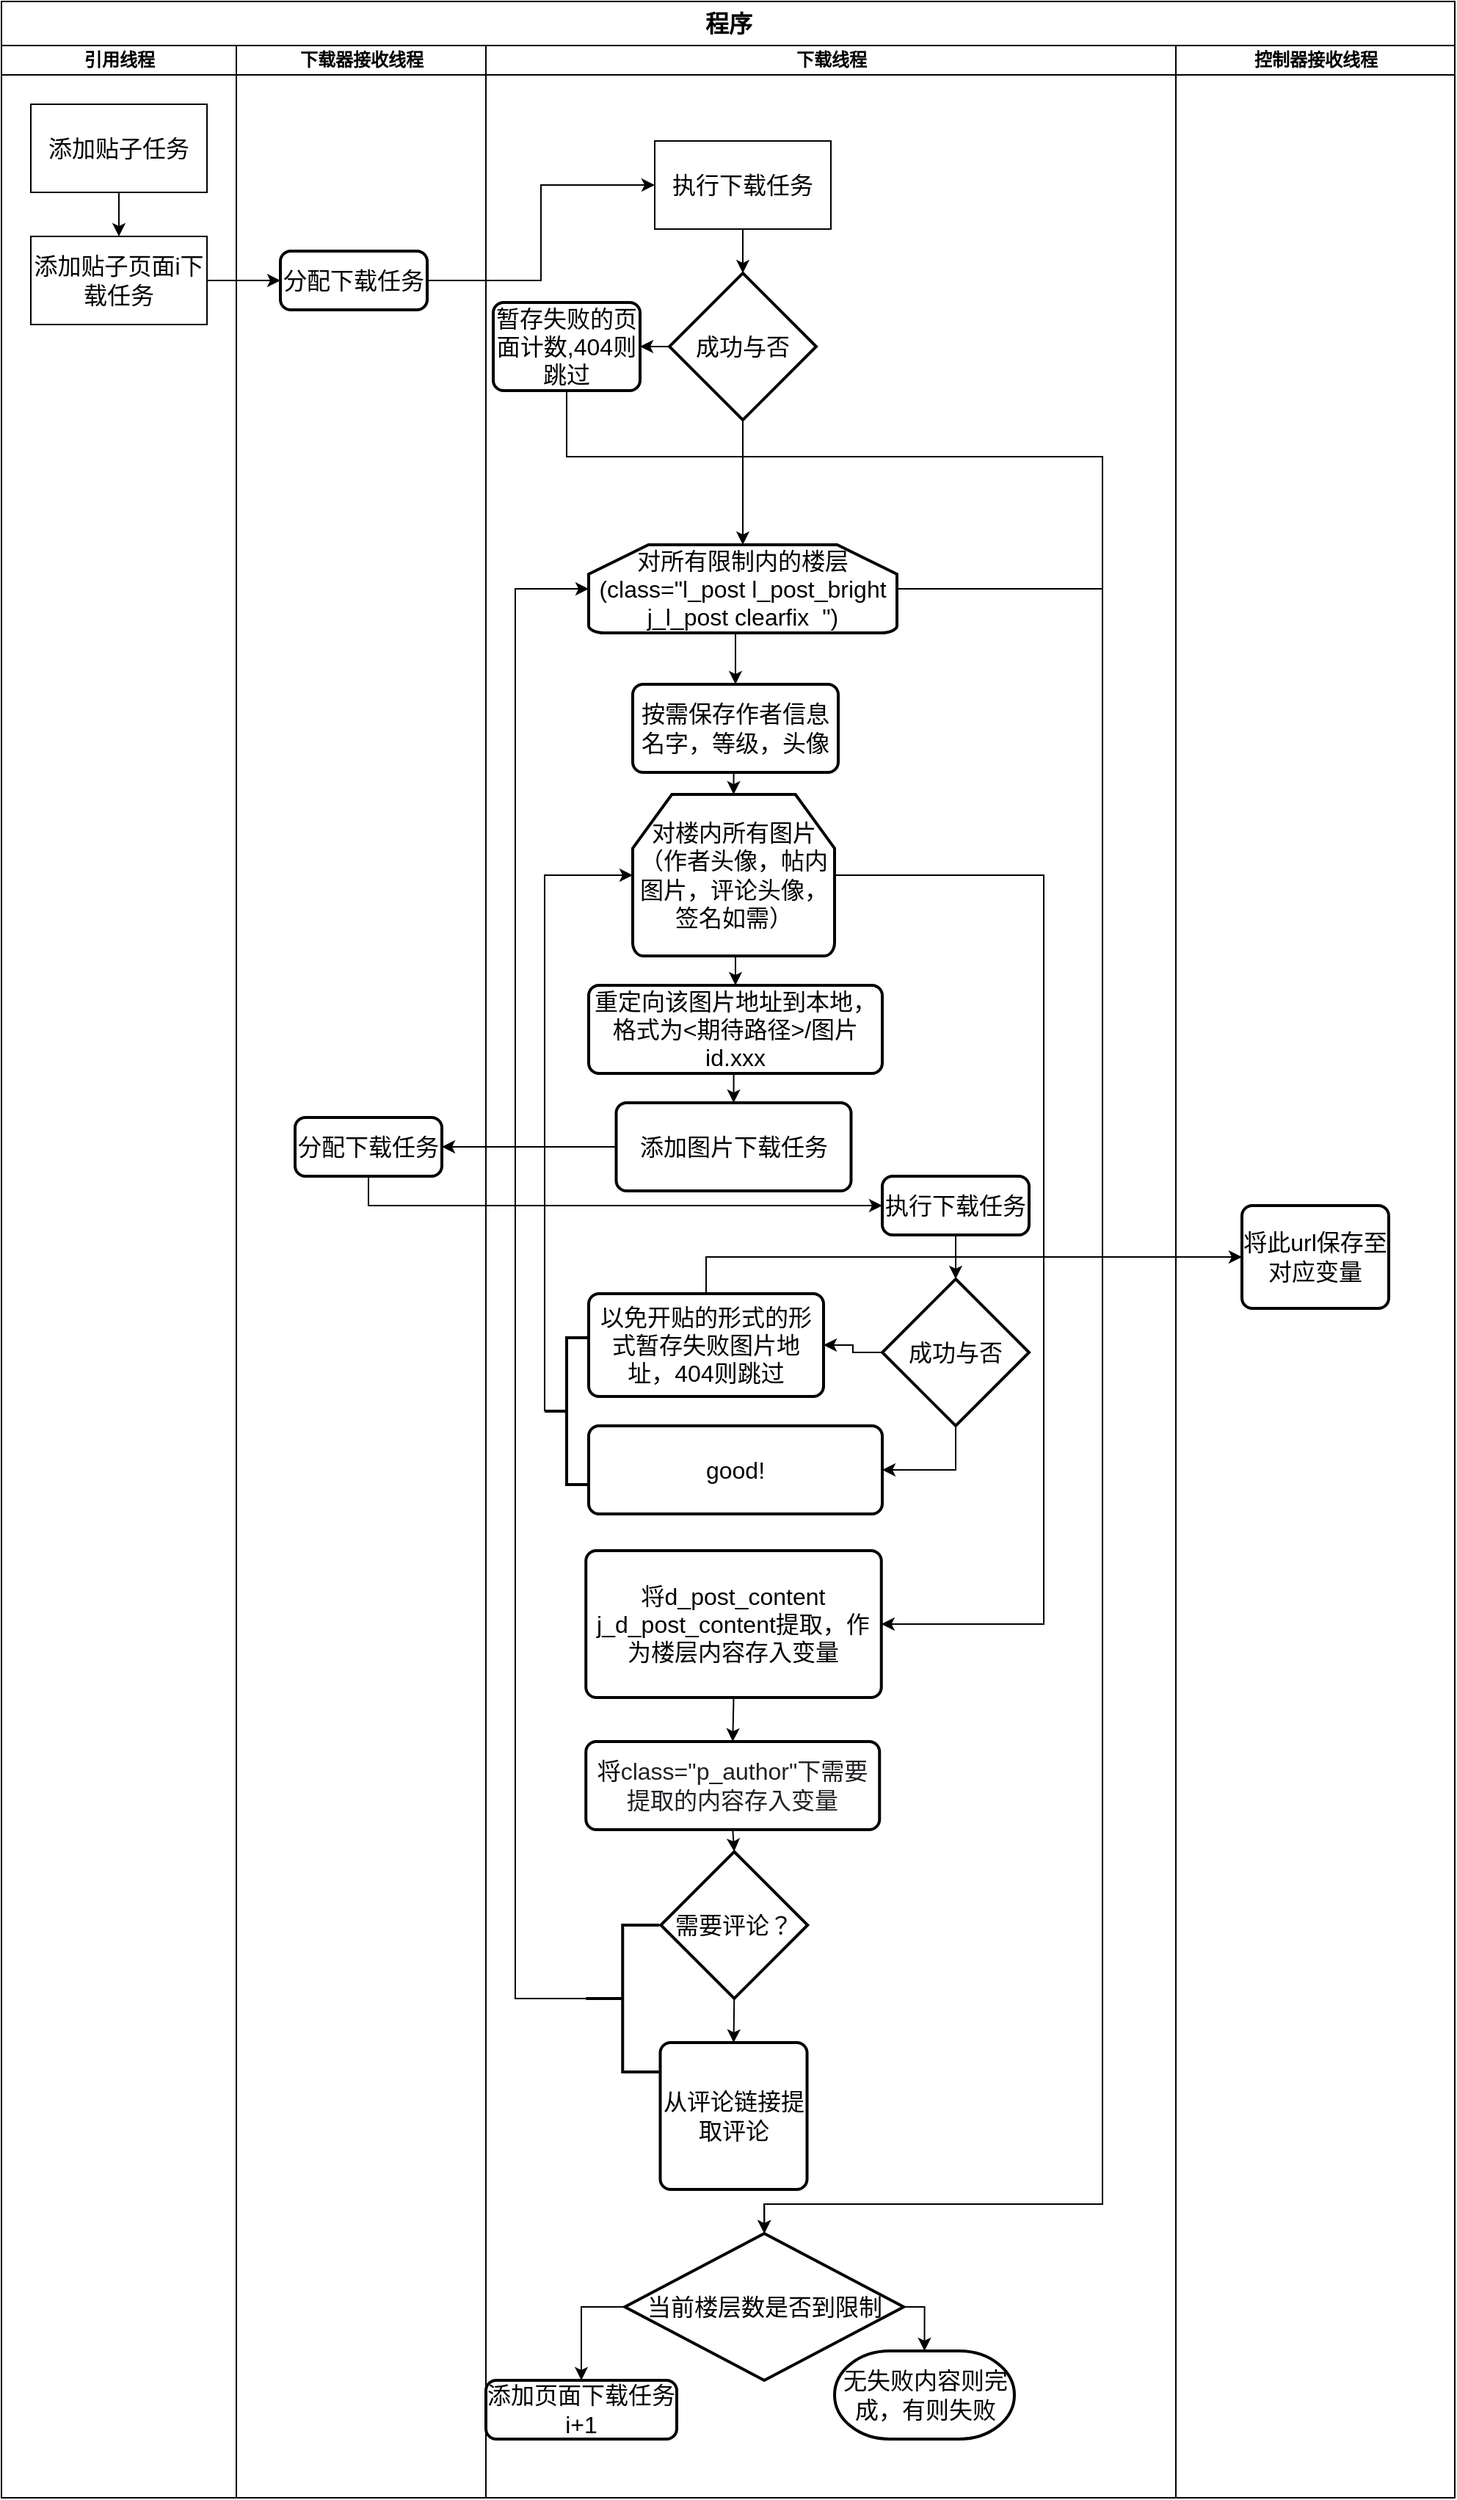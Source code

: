<mxfile version="16.1.2" type="device"><diagram name="Page-1" id="74e2e168-ea6b-b213-b513-2b3c1d86103e"><mxGraphModel dx="1038" dy="579" grid="1" gridSize="10" guides="1" tooltips="1" connect="1" arrows="1" fold="1" page="1" pageScale="1" pageWidth="1100" pageHeight="850" background="none" math="0" shadow="0"><root><mxCell id="0"/><mxCell id="1" parent="0"/><mxCell id="77e6c97f196da883-1" value="&lt;font style=&quot;font-size: 16px&quot;&gt;程序&lt;/font&gt;" style="swimlane;html=1;childLayout=stackLayout;startSize=30;rounded=0;shadow=0;labelBackgroundColor=none;strokeWidth=1;fontFamily=Verdana;fontSize=8;align=center;" parent="1" vertex="1"><mxGeometry x="70" y="30" width="990" height="1700" as="geometry"/></mxCell><mxCell id="77e6c97f196da883-2" value="引用线程" style="swimlane;html=1;startSize=20;" parent="77e6c97f196da883-1" vertex="1"><mxGeometry y="30" width="160" height="1670" as="geometry"/></mxCell><mxCell id="GnturRU4FCEry4uVM9pk-3" value="添加贴子任务" style="rounded=0;whiteSpace=wrap;html=1;fontSize=16;" parent="77e6c97f196da883-2" vertex="1"><mxGeometry x="20" y="40" width="120" height="60" as="geometry"/></mxCell><mxCell id="GnturRU4FCEry4uVM9pk-4" value="添加贴子页面i下载任务" style="rounded=0;whiteSpace=wrap;html=1;fontSize=16;" parent="77e6c97f196da883-2" vertex="1"><mxGeometry x="20" y="130" width="120" height="60" as="geometry"/></mxCell><mxCell id="GnturRU4FCEry4uVM9pk-7" style="edgeStyle=orthogonalEdgeStyle;rounded=0;orthogonalLoop=1;jettySize=auto;html=1;fontSize=16;" parent="77e6c97f196da883-2" source="GnturRU4FCEry4uVM9pk-3" target="GnturRU4FCEry4uVM9pk-4" edge="1"><mxGeometry relative="1" as="geometry"/></mxCell><mxCell id="GnturRU4FCEry4uVM9pk-1" value="下载器接收线程" style="swimlane;html=1;startSize=20;" parent="77e6c97f196da883-1" vertex="1"><mxGeometry x="160" y="30" width="170" height="1670" as="geometry"><mxRectangle x="350" y="30" width="30" height="1670" as="alternateBounds"/></mxGeometry></mxCell><mxCell id="GnturRU4FCEry4uVM9pk-23" value="分配下载任务" style="rounded=1;whiteSpace=wrap;html=1;absoluteArcSize=1;arcSize=14;strokeWidth=2;fontSize=16;" parent="GnturRU4FCEry4uVM9pk-1" vertex="1"><mxGeometry x="30" y="140" width="100" height="40" as="geometry"/></mxCell><mxCell id="GnturRU4FCEry4uVM9pk-27" value="分配下载任务" style="rounded=1;whiteSpace=wrap;html=1;absoluteArcSize=1;arcSize=14;strokeWidth=2;fontSize=16;" parent="GnturRU4FCEry4uVM9pk-1" vertex="1"><mxGeometry x="40" y="730" width="100" height="40" as="geometry"/></mxCell><mxCell id="GnturRU4FCEry4uVM9pk-34" style="edgeStyle=orthogonalEdgeStyle;rounded=0;orthogonalLoop=1;jettySize=auto;html=1;exitX=0.5;exitY=1;exitDx=0;exitDy=0;entryX=0;entryY=0.5;entryDx=0;entryDy=0;fontSize=16;" parent="77e6c97f196da883-1" source="GnturRU4FCEry4uVM9pk-27" target="GnturRU4FCEry4uVM9pk-32" edge="1"><mxGeometry relative="1" as="geometry"/></mxCell><mxCell id="GnturRU4FCEry4uVM9pk-2" value="下载线程" style="swimlane;html=1;startSize=20;" parent="77e6c97f196da883-1" vertex="1"><mxGeometry x="330" y="30" width="470" height="1670" as="geometry"/></mxCell><mxCell id="GnturRU4FCEry4uVM9pk-5" value="执行下载任务" style="rounded=0;whiteSpace=wrap;html=1;fontSize=16;" parent="GnturRU4FCEry4uVM9pk-2" vertex="1"><mxGeometry x="115" y="65" width="120" height="60" as="geometry"/></mxCell><mxCell id="GnturRU4FCEry4uVM9pk-35" style="edgeStyle=orthogonalEdgeStyle;rounded=0;orthogonalLoop=1;jettySize=auto;html=1;exitX=0.5;exitY=1;exitDx=0;exitDy=0;entryX=0.5;entryY=0;entryDx=0;entryDy=0;fontSize=16;entryPerimeter=0;" parent="GnturRU4FCEry4uVM9pk-2" source="GnturRU4FCEry4uVM9pk-32" target="GnturRU4FCEry4uVM9pk-48" edge="1"><mxGeometry relative="1" as="geometry"/></mxCell><mxCell id="GnturRU4FCEry4uVM9pk-32" value="执行下载任务" style="rounded=1;whiteSpace=wrap;html=1;absoluteArcSize=1;arcSize=14;strokeWidth=2;fontSize=16;" parent="GnturRU4FCEry4uVM9pk-2" vertex="1"><mxGeometry x="270" y="770" width="100" height="40" as="geometry"/></mxCell><mxCell id="GnturRU4FCEry4uVM9pk-76" style="edgeStyle=orthogonalEdgeStyle;rounded=0;orthogonalLoop=1;jettySize=auto;html=1;exitX=0.5;exitY=1;exitDx=0;exitDy=0;exitPerimeter=0;fontFamily=Helvetica;fontSize=16;" parent="GnturRU4FCEry4uVM9pk-2" source="GnturRU4FCEry4uVM9pk-44" target="GnturRU4FCEry4uVM9pk-36" edge="1"><mxGeometry relative="1" as="geometry"/></mxCell><mxCell id="GnturRU4FCEry4uVM9pk-44" value="成功与否" style="strokeWidth=2;html=1;shape=mxgraph.flowchart.decision;whiteSpace=wrap;fontSize=16;" parent="GnturRU4FCEry4uVM9pk-2" vertex="1"><mxGeometry x="125" y="155" width="100" height="100" as="geometry"/></mxCell><mxCell id="GnturRU4FCEry4uVM9pk-9" style="edgeStyle=orthogonalEdgeStyle;rounded=0;orthogonalLoop=1;jettySize=auto;html=1;entryX=0.5;entryY=0;entryDx=0;entryDy=0;fontSize=16;entryPerimeter=0;" parent="GnturRU4FCEry4uVM9pk-2" source="GnturRU4FCEry4uVM9pk-5" target="GnturRU4FCEry4uVM9pk-44" edge="1"><mxGeometry relative="1" as="geometry"><mxPoint x="175" y="115" as="sourcePoint"/></mxGeometry></mxCell><mxCell id="GnturRU4FCEry4uVM9pk-48" value="成功与否" style="strokeWidth=2;html=1;shape=mxgraph.flowchart.decision;whiteSpace=wrap;fontSize=16;" parent="GnturRU4FCEry4uVM9pk-2" vertex="1"><mxGeometry x="270" y="840" width="100" height="100" as="geometry"/></mxCell><mxCell id="GnturRU4FCEry4uVM9pk-17" value="按需保存作者信息&lt;br&gt;名字，等级，头像" style="rounded=1;whiteSpace=wrap;html=1;absoluteArcSize=1;arcSize=14;strokeWidth=2;fontSize=16;" parent="GnturRU4FCEry4uVM9pk-2" vertex="1"><mxGeometry x="100" y="435" width="140" height="60" as="geometry"/></mxCell><mxCell id="GnturRU4FCEry4uVM9pk-38" style="edgeStyle=orthogonalEdgeStyle;rounded=0;orthogonalLoop=1;jettySize=auto;html=1;exitX=0.5;exitY=1;exitDx=0;exitDy=0;exitPerimeter=0;fontSize=16;" parent="GnturRU4FCEry4uVM9pk-2" edge="1"><mxGeometry relative="1" as="geometry"><mxPoint x="170" y="420" as="sourcePoint"/><mxPoint x="170" y="420" as="targetPoint"/></mxGeometry></mxCell><mxCell id="GnturRU4FCEry4uVM9pk-36" value="对所有限制内的楼层&lt;br&gt;(class=&quot;l_post l_post_bright j_l_post clearfix&amp;nbsp; &quot;)" style="strokeWidth=2;html=1;shape=mxgraph.flowchart.loop_limit;whiteSpace=wrap;fontSize=16;" parent="GnturRU4FCEry4uVM9pk-2" vertex="1"><mxGeometry x="70" y="340" width="210" height="60" as="geometry"/></mxCell><mxCell id="GnturRU4FCEry4uVM9pk-18" style="edgeStyle=orthogonalEdgeStyle;rounded=0;orthogonalLoop=1;jettySize=auto;html=1;exitX=0.5;exitY=1;exitDx=0;exitDy=0;exitPerimeter=0;entryX=0.5;entryY=0;entryDx=0;entryDy=0;fontSize=16;" parent="GnturRU4FCEry4uVM9pk-2" source="GnturRU4FCEry4uVM9pk-36" target="GnturRU4FCEry4uVM9pk-17" edge="1"><mxGeometry relative="1" as="geometry"/></mxCell><mxCell id="GnturRU4FCEry4uVM9pk-40" value="对楼内所有图片（作者头像，帖内图片，评论头像，签名如需）" style="strokeWidth=2;html=1;shape=mxgraph.flowchart.loop_limit;whiteSpace=wrap;fontSize=16;" parent="GnturRU4FCEry4uVM9pk-2" vertex="1"><mxGeometry x="100" y="510" width="137.5" height="110" as="geometry"/></mxCell><mxCell id="GnturRU4FCEry4uVM9pk-20" style="edgeStyle=orthogonalEdgeStyle;rounded=0;orthogonalLoop=1;jettySize=auto;html=1;exitX=0.5;exitY=1;exitDx=0;exitDy=0;entryX=0.5;entryY=0;entryDx=0;entryDy=0;entryPerimeter=0;fontSize=16;" parent="GnturRU4FCEry4uVM9pk-2" source="GnturRU4FCEry4uVM9pk-17" target="GnturRU4FCEry4uVM9pk-40" edge="1"><mxGeometry relative="1" as="geometry"><mxPoint x="170" y="530" as="targetPoint"/></mxGeometry></mxCell><mxCell id="GnturRU4FCEry4uVM9pk-22" value="添加图片下载任务" style="rounded=1;whiteSpace=wrap;html=1;absoluteArcSize=1;arcSize=14;strokeWidth=2;fontSize=16;" parent="GnturRU4FCEry4uVM9pk-2" vertex="1"><mxGeometry x="88.75" y="720" width="160" height="60" as="geometry"/></mxCell><mxCell id="GnturRU4FCEry4uVM9pk-41" style="edgeStyle=orthogonalEdgeStyle;rounded=0;orthogonalLoop=1;jettySize=auto;html=1;exitX=0.5;exitY=1;exitDx=0;exitDy=0;exitPerimeter=0;entryX=0.5;entryY=0;entryDx=0;entryDy=0;fontSize=16;" parent="GnturRU4FCEry4uVM9pk-2" source="GnturRU4FCEry4uVM9pk-40" target="j3zdvkwF84ZX-4t66H5N-1" edge="1"><mxGeometry relative="1" as="geometry"/></mxCell><mxCell id="GnturRU4FCEry4uVM9pk-14" value="good!" style="rounded=1;whiteSpace=wrap;html=1;absoluteArcSize=1;arcSize=14;strokeWidth=2;fontSize=16;" parent="GnturRU4FCEry4uVM9pk-2" vertex="1"><mxGeometry x="70" y="940" width="200" height="60" as="geometry"/></mxCell><mxCell id="GnturRU4FCEry4uVM9pk-51" value="以免开贴的形式的形式暂存失败图片地址，404则跳过" style="rounded=1;whiteSpace=wrap;html=1;absoluteArcSize=1;arcSize=14;strokeWidth=2;fontSize=16;" parent="GnturRU4FCEry4uVM9pk-2" vertex="1"><mxGeometry x="70" y="850" width="160" height="70" as="geometry"/></mxCell><mxCell id="GnturRU4FCEry4uVM9pk-53" value="" style="strokeWidth=2;html=1;shape=mxgraph.flowchart.annotation_2;align=left;labelPosition=right;pointerEvents=1;fontSize=16;" parent="GnturRU4FCEry4uVM9pk-2" vertex="1"><mxGeometry x="40" y="880" width="30" height="100" as="geometry"/></mxCell><mxCell id="GnturRU4FCEry4uVM9pk-50" style="edgeStyle=orthogonalEdgeStyle;rounded=0;orthogonalLoop=1;jettySize=auto;html=1;exitX=0.5;exitY=1;exitDx=0;exitDy=0;fontSize=16;entryX=1;entryY=0.5;entryDx=0;entryDy=0;exitPerimeter=0;" parent="GnturRU4FCEry4uVM9pk-2" source="GnturRU4FCEry4uVM9pk-48" target="GnturRU4FCEry4uVM9pk-14" edge="1"><mxGeometry relative="1" as="geometry"><mxPoint x="30" y="690" as="sourcePoint"/></mxGeometry></mxCell><mxCell id="GnturRU4FCEry4uVM9pk-52" style="edgeStyle=orthogonalEdgeStyle;rounded=0;orthogonalLoop=1;jettySize=auto;html=1;exitX=0;exitY=0.5;exitDx=0;exitDy=0;exitPerimeter=0;entryX=1;entryY=0.5;entryDx=0;entryDy=0;fontSize=16;" parent="GnturRU4FCEry4uVM9pk-2" source="GnturRU4FCEry4uVM9pk-48" target="GnturRU4FCEry4uVM9pk-51" edge="1"><mxGeometry relative="1" as="geometry"/></mxCell><mxCell id="GnturRU4FCEry4uVM9pk-54" style="edgeStyle=orthogonalEdgeStyle;rounded=0;orthogonalLoop=1;jettySize=auto;html=1;exitX=0;exitY=0.5;exitDx=0;exitDy=0;exitPerimeter=0;fontSize=16;entryX=0;entryY=0.5;entryDx=0;entryDy=0;entryPerimeter=0;" parent="GnturRU4FCEry4uVM9pk-2" source="GnturRU4FCEry4uVM9pk-53" target="GnturRU4FCEry4uVM9pk-40" edge="1"><mxGeometry relative="1" as="geometry"><mxPoint x="-480" y="510" as="targetPoint"/><Array as="points"><mxPoint x="40" y="565"/></Array></mxGeometry></mxCell><mxCell id="GnturRU4FCEry4uVM9pk-55" value="将d_post_content j_d_post_content提取，作为楼层内容存入变量" style="rounded=1;whiteSpace=wrap;html=1;absoluteArcSize=1;arcSize=14;strokeWidth=2;fontSize=16;" parent="GnturRU4FCEry4uVM9pk-2" vertex="1"><mxGeometry x="68.13" y="1025" width="201.25" height="100" as="geometry"/></mxCell><mxCell id="GnturRU4FCEry4uVM9pk-57" style="edgeStyle=orthogonalEdgeStyle;rounded=0;orthogonalLoop=1;jettySize=auto;html=1;exitX=1;exitY=0.5;exitDx=0;exitDy=0;exitPerimeter=0;entryX=1;entryY=0.5;entryDx=0;entryDy=0;fontSize=16;" parent="GnturRU4FCEry4uVM9pk-2" source="GnturRU4FCEry4uVM9pk-40" target="GnturRU4FCEry4uVM9pk-55" edge="1"><mxGeometry relative="1" as="geometry"><Array as="points"><mxPoint x="380" y="565"/><mxPoint x="380" y="1075"/></Array></mxGeometry></mxCell><mxCell id="GnturRU4FCEry4uVM9pk-58" value="&lt;p&gt;将&lt;span class=&quot;webkit-html-attribute-name&quot; style=&quot;box-sizing: border-box ; min-width: 0px ; min-height: 0px ; color: rgb(32 , 33 , 36) ; text-align: left&quot;&gt;class&lt;/span&gt;&lt;span style=&quot;color: rgb(32 , 33 , 36) ; text-align: left&quot;&gt;=&quot;&lt;/span&gt;&lt;span class=&quot;webkit-html-attribute-value&quot; style=&quot;box-sizing: border-box ; min-width: 0px ; min-height: 0px ; color: rgb(32 , 33 , 36) ; word-break: break-all ; text-align: left&quot;&gt;p_author&lt;/span&gt;&lt;span style=&quot;color: rgb(32 , 33 , 36) ; text-align: left&quot;&gt;&quot;下需要提取的内容存入变量&lt;/span&gt;&lt;/p&gt;" style="rounded=1;whiteSpace=wrap;html=1;absoluteArcSize=1;arcSize=14;strokeWidth=2;fontSize=16;" parent="GnturRU4FCEry4uVM9pk-2" vertex="1"><mxGeometry x="68.13" y="1155" width="200" height="60" as="geometry"/></mxCell><mxCell id="GnturRU4FCEry4uVM9pk-59" style="edgeStyle=orthogonalEdgeStyle;rounded=0;orthogonalLoop=1;jettySize=auto;html=1;exitX=0.5;exitY=1;exitDx=0;exitDy=0;entryX=0.5;entryY=0;entryDx=0;entryDy=0;fontFamily=Helvetica;fontSize=16;" parent="GnturRU4FCEry4uVM9pk-2" source="GnturRU4FCEry4uVM9pk-55" target="GnturRU4FCEry4uVM9pk-58" edge="1"><mxGeometry relative="1" as="geometry"/></mxCell><mxCell id="GnturRU4FCEry4uVM9pk-60" value="需要评论？" style="strokeWidth=2;html=1;shape=mxgraph.flowchart.decision;whiteSpace=wrap;fontFamily=Helvetica;fontSize=16;" parent="GnturRU4FCEry4uVM9pk-2" vertex="1"><mxGeometry x="119.13" y="1230" width="100" height="100" as="geometry"/></mxCell><mxCell id="GnturRU4FCEry4uVM9pk-63" style="edgeStyle=orthogonalEdgeStyle;rounded=0;orthogonalLoop=1;jettySize=auto;html=1;exitX=0.5;exitY=1;exitDx=0;exitDy=0;entryX=0.5;entryY=0;entryDx=0;entryDy=0;entryPerimeter=0;fontFamily=Helvetica;fontSize=16;" parent="GnturRU4FCEry4uVM9pk-2" source="GnturRU4FCEry4uVM9pk-58" target="GnturRU4FCEry4uVM9pk-60" edge="1"><mxGeometry relative="1" as="geometry"/></mxCell><mxCell id="GnturRU4FCEry4uVM9pk-61" value="从评论链接提取评论" style="rounded=1;whiteSpace=wrap;html=1;absoluteArcSize=1;arcSize=14;strokeWidth=2;fontFamily=Helvetica;fontSize=16;" parent="GnturRU4FCEry4uVM9pk-2" vertex="1"><mxGeometry x="118.76" y="1360" width="100" height="100" as="geometry"/></mxCell><mxCell id="GnturRU4FCEry4uVM9pk-64" value="" style="strokeWidth=2;html=1;shape=mxgraph.flowchart.annotation_2;align=left;labelPosition=right;pointerEvents=1;fontFamily=Helvetica;fontSize=16;" parent="GnturRU4FCEry4uVM9pk-2" vertex="1"><mxGeometry x="68.13" y="1280" width="50" height="100" as="geometry"/></mxCell><mxCell id="GnturRU4FCEry4uVM9pk-62" style="edgeStyle=orthogonalEdgeStyle;rounded=0;orthogonalLoop=1;jettySize=auto;html=1;exitX=0.5;exitY=1;exitDx=0;exitDy=0;exitPerimeter=0;entryX=0.5;entryY=0;entryDx=0;entryDy=0;fontFamily=Helvetica;fontSize=16;" parent="GnturRU4FCEry4uVM9pk-2" source="GnturRU4FCEry4uVM9pk-60" target="GnturRU4FCEry4uVM9pk-61" edge="1"><mxGeometry relative="1" as="geometry"/></mxCell><mxCell id="GnturRU4FCEry4uVM9pk-65" style="edgeStyle=orthogonalEdgeStyle;rounded=0;orthogonalLoop=1;jettySize=auto;html=1;exitX=0;exitY=0.5;exitDx=0;exitDy=0;exitPerimeter=0;entryX=0;entryY=0.5;entryDx=0;entryDy=0;fontFamily=Helvetica;fontSize=16;entryPerimeter=0;" parent="GnturRU4FCEry4uVM9pk-2" source="GnturRU4FCEry4uVM9pk-64" target="GnturRU4FCEry4uVM9pk-36" edge="1"><mxGeometry relative="1" as="geometry"><Array as="points"><mxPoint x="20" y="1330"/><mxPoint x="20" y="370"/></Array></mxGeometry></mxCell><mxCell id="GnturRU4FCEry4uVM9pk-66" value="当前楼层数是否到限制" style="strokeWidth=2;html=1;shape=mxgraph.flowchart.decision;whiteSpace=wrap;fontFamily=Helvetica;fontSize=16;" parent="GnturRU4FCEry4uVM9pk-2" vertex="1"><mxGeometry x="94.63" y="1490" width="190" height="100" as="geometry"/></mxCell><mxCell id="GnturRU4FCEry4uVM9pk-74" style="edgeStyle=orthogonalEdgeStyle;rounded=0;orthogonalLoop=1;jettySize=auto;html=1;exitX=1;exitY=0.5;exitDx=0;exitDy=0;exitPerimeter=0;entryX=0.5;entryY=0;entryDx=0;entryDy=0;entryPerimeter=0;fontFamily=Helvetica;fontSize=16;" parent="GnturRU4FCEry4uVM9pk-2" source="GnturRU4FCEry4uVM9pk-36" target="GnturRU4FCEry4uVM9pk-66" edge="1"><mxGeometry relative="1" as="geometry"><Array as="points"><mxPoint x="420" y="370"/><mxPoint x="420" y="1470"/><mxPoint x="190" y="1470"/></Array></mxGeometry></mxCell><mxCell id="GnturRU4FCEry4uVM9pk-67" value="添加页面下载任务i+1" style="rounded=1;whiteSpace=wrap;html=1;absoluteArcSize=1;arcSize=14;strokeWidth=2;fontFamily=Helvetica;fontSize=16;" parent="GnturRU4FCEry4uVM9pk-2" vertex="1"><mxGeometry y="1590" width="130" height="40" as="geometry"/></mxCell><mxCell id="GnturRU4FCEry4uVM9pk-70" style="edgeStyle=orthogonalEdgeStyle;rounded=0;orthogonalLoop=1;jettySize=auto;html=1;exitX=0;exitY=0.5;exitDx=0;exitDy=0;exitPerimeter=0;entryX=0.5;entryY=0;entryDx=0;entryDy=0;fontFamily=Helvetica;fontSize=16;" parent="GnturRU4FCEry4uVM9pk-2" source="GnturRU4FCEry4uVM9pk-66" target="GnturRU4FCEry4uVM9pk-67" edge="1"><mxGeometry relative="1" as="geometry"/></mxCell><mxCell id="GnturRU4FCEry4uVM9pk-72" value="无失败内容则完成，有则失败" style="strokeWidth=2;html=1;shape=mxgraph.flowchart.terminator;whiteSpace=wrap;fontFamily=Helvetica;fontSize=16;" parent="GnturRU4FCEry4uVM9pk-2" vertex="1"><mxGeometry x="237.5" y="1570" width="122.5" height="60" as="geometry"/></mxCell><mxCell id="GnturRU4FCEry4uVM9pk-73" style="edgeStyle=orthogonalEdgeStyle;rounded=0;orthogonalLoop=1;jettySize=auto;html=1;exitX=1;exitY=0.5;exitDx=0;exitDy=0;exitPerimeter=0;entryX=0.5;entryY=0;entryDx=0;entryDy=0;entryPerimeter=0;fontFamily=Helvetica;fontSize=16;" parent="GnturRU4FCEry4uVM9pk-2" source="GnturRU4FCEry4uVM9pk-66" target="GnturRU4FCEry4uVM9pk-72" edge="1"><mxGeometry relative="1" as="geometry"/></mxCell><mxCell id="GnturRU4FCEry4uVM9pk-46" value="暂存失败的页面计数,404则跳过" style="rounded=1;whiteSpace=wrap;html=1;absoluteArcSize=1;arcSize=14;strokeWidth=2;fontSize=16;" parent="GnturRU4FCEry4uVM9pk-2" vertex="1"><mxGeometry x="5" y="175" width="100" height="60" as="geometry"/></mxCell><mxCell id="GnturRU4FCEry4uVM9pk-77" style="edgeStyle=orthogonalEdgeStyle;rounded=0;orthogonalLoop=1;jettySize=auto;html=1;exitX=0;exitY=0.5;exitDx=0;exitDy=0;exitPerimeter=0;entryX=1;entryY=0.5;entryDx=0;entryDy=0;fontFamily=Helvetica;fontSize=16;" parent="GnturRU4FCEry4uVM9pk-2" source="GnturRU4FCEry4uVM9pk-44" target="GnturRU4FCEry4uVM9pk-46" edge="1"><mxGeometry relative="1" as="geometry"/></mxCell><mxCell id="GnturRU4FCEry4uVM9pk-75" style="edgeStyle=orthogonalEdgeStyle;rounded=0;orthogonalLoop=1;jettySize=auto;html=1;exitX=0.5;exitY=1;exitDx=0;exitDy=0;entryX=0.5;entryY=0;entryDx=0;entryDy=0;entryPerimeter=0;fontFamily=Helvetica;fontSize=16;" parent="GnturRU4FCEry4uVM9pk-2" source="GnturRU4FCEry4uVM9pk-46" target="GnturRU4FCEry4uVM9pk-66" edge="1"><mxGeometry relative="1" as="geometry"><Array as="points"><mxPoint x="55" y="280"/><mxPoint x="420" y="280"/><mxPoint x="420" y="1470"/><mxPoint x="190" y="1470"/></Array></mxGeometry></mxCell><mxCell id="j3zdvkwF84ZX-4t66H5N-2" style="edgeStyle=orthogonalEdgeStyle;rounded=0;orthogonalLoop=1;jettySize=auto;html=1;exitX=0.5;exitY=1;exitDx=0;exitDy=0;entryX=0.5;entryY=0;entryDx=0;entryDy=0;" edge="1" parent="GnturRU4FCEry4uVM9pk-2" source="j3zdvkwF84ZX-4t66H5N-1" target="GnturRU4FCEry4uVM9pk-22"><mxGeometry relative="1" as="geometry"/></mxCell><mxCell id="j3zdvkwF84ZX-4t66H5N-1" value="&lt;span style=&quot;font-size: 16px&quot;&gt;重定向该图片地址到本地，格式为&amp;lt;期待路径&amp;gt;/图片id.xxx&lt;/span&gt;" style="rounded=1;whiteSpace=wrap;html=1;absoluteArcSize=1;arcSize=14;strokeWidth=2;" vertex="1" parent="GnturRU4FCEry4uVM9pk-2"><mxGeometry x="70" y="640" width="200" height="60" as="geometry"/></mxCell><mxCell id="GnturRU4FCEry4uVM9pk-6" style="edgeStyle=orthogonalEdgeStyle;rounded=0;orthogonalLoop=1;jettySize=auto;html=1;exitX=1;exitY=0.5;exitDx=0;exitDy=0;entryX=0;entryY=0.5;entryDx=0;entryDy=0;fontSize=16;" parent="77e6c97f196da883-1" source="GnturRU4FCEry4uVM9pk-4" target="GnturRU4FCEry4uVM9pk-23" edge="1"><mxGeometry relative="1" as="geometry"/></mxCell><mxCell id="GnturRU4FCEry4uVM9pk-24" style="edgeStyle=orthogonalEdgeStyle;rounded=0;orthogonalLoop=1;jettySize=auto;html=1;entryX=0;entryY=0.5;entryDx=0;entryDy=0;fontSize=16;exitX=1;exitY=0.5;exitDx=0;exitDy=0;" parent="77e6c97f196da883-1" source="GnturRU4FCEry4uVM9pk-23" target="GnturRU4FCEry4uVM9pk-5" edge="1"><mxGeometry relative="1" as="geometry"><mxPoint x="680" y="190" as="sourcePoint"/></mxGeometry></mxCell><mxCell id="GnturRU4FCEry4uVM9pk-78" style="edgeStyle=orthogonalEdgeStyle;rounded=0;orthogonalLoop=1;jettySize=auto;html=1;exitX=0;exitY=0.5;exitDx=0;exitDy=0;fontFamily=Helvetica;fontSize=16;" parent="77e6c97f196da883-1" source="GnturRU4FCEry4uVM9pk-22" target="GnturRU4FCEry4uVM9pk-27" edge="1"><mxGeometry relative="1" as="geometry"/></mxCell><mxCell id="GnturRU4FCEry4uVM9pk-82" style="edgeStyle=orthogonalEdgeStyle;rounded=0;orthogonalLoop=1;jettySize=auto;html=1;exitX=0.5;exitY=0;exitDx=0;exitDy=0;entryX=0;entryY=0.5;entryDx=0;entryDy=0;fontFamily=Helvetica;fontSize=16;" parent="77e6c97f196da883-1" source="GnturRU4FCEry4uVM9pk-51" target="GnturRU4FCEry4uVM9pk-81" edge="1"><mxGeometry relative="1" as="geometry"/></mxCell><mxCell id="77e6c97f196da883-3" value="控制器接收线程" style="swimlane;html=1;startSize=20;" parent="77e6c97f196da883-1" vertex="1"><mxGeometry x="800" y="30" width="190" height="1670" as="geometry"/></mxCell><mxCell id="GnturRU4FCEry4uVM9pk-81" value="将此url保存至对应变量" style="rounded=1;whiteSpace=wrap;html=1;absoluteArcSize=1;arcSize=14;strokeWidth=2;fontFamily=Helvetica;fontSize=16;" parent="77e6c97f196da883-3" vertex="1"><mxGeometry x="45" y="790" width="100" height="70" as="geometry"/></mxCell></root></mxGraphModel></diagram></mxfile>